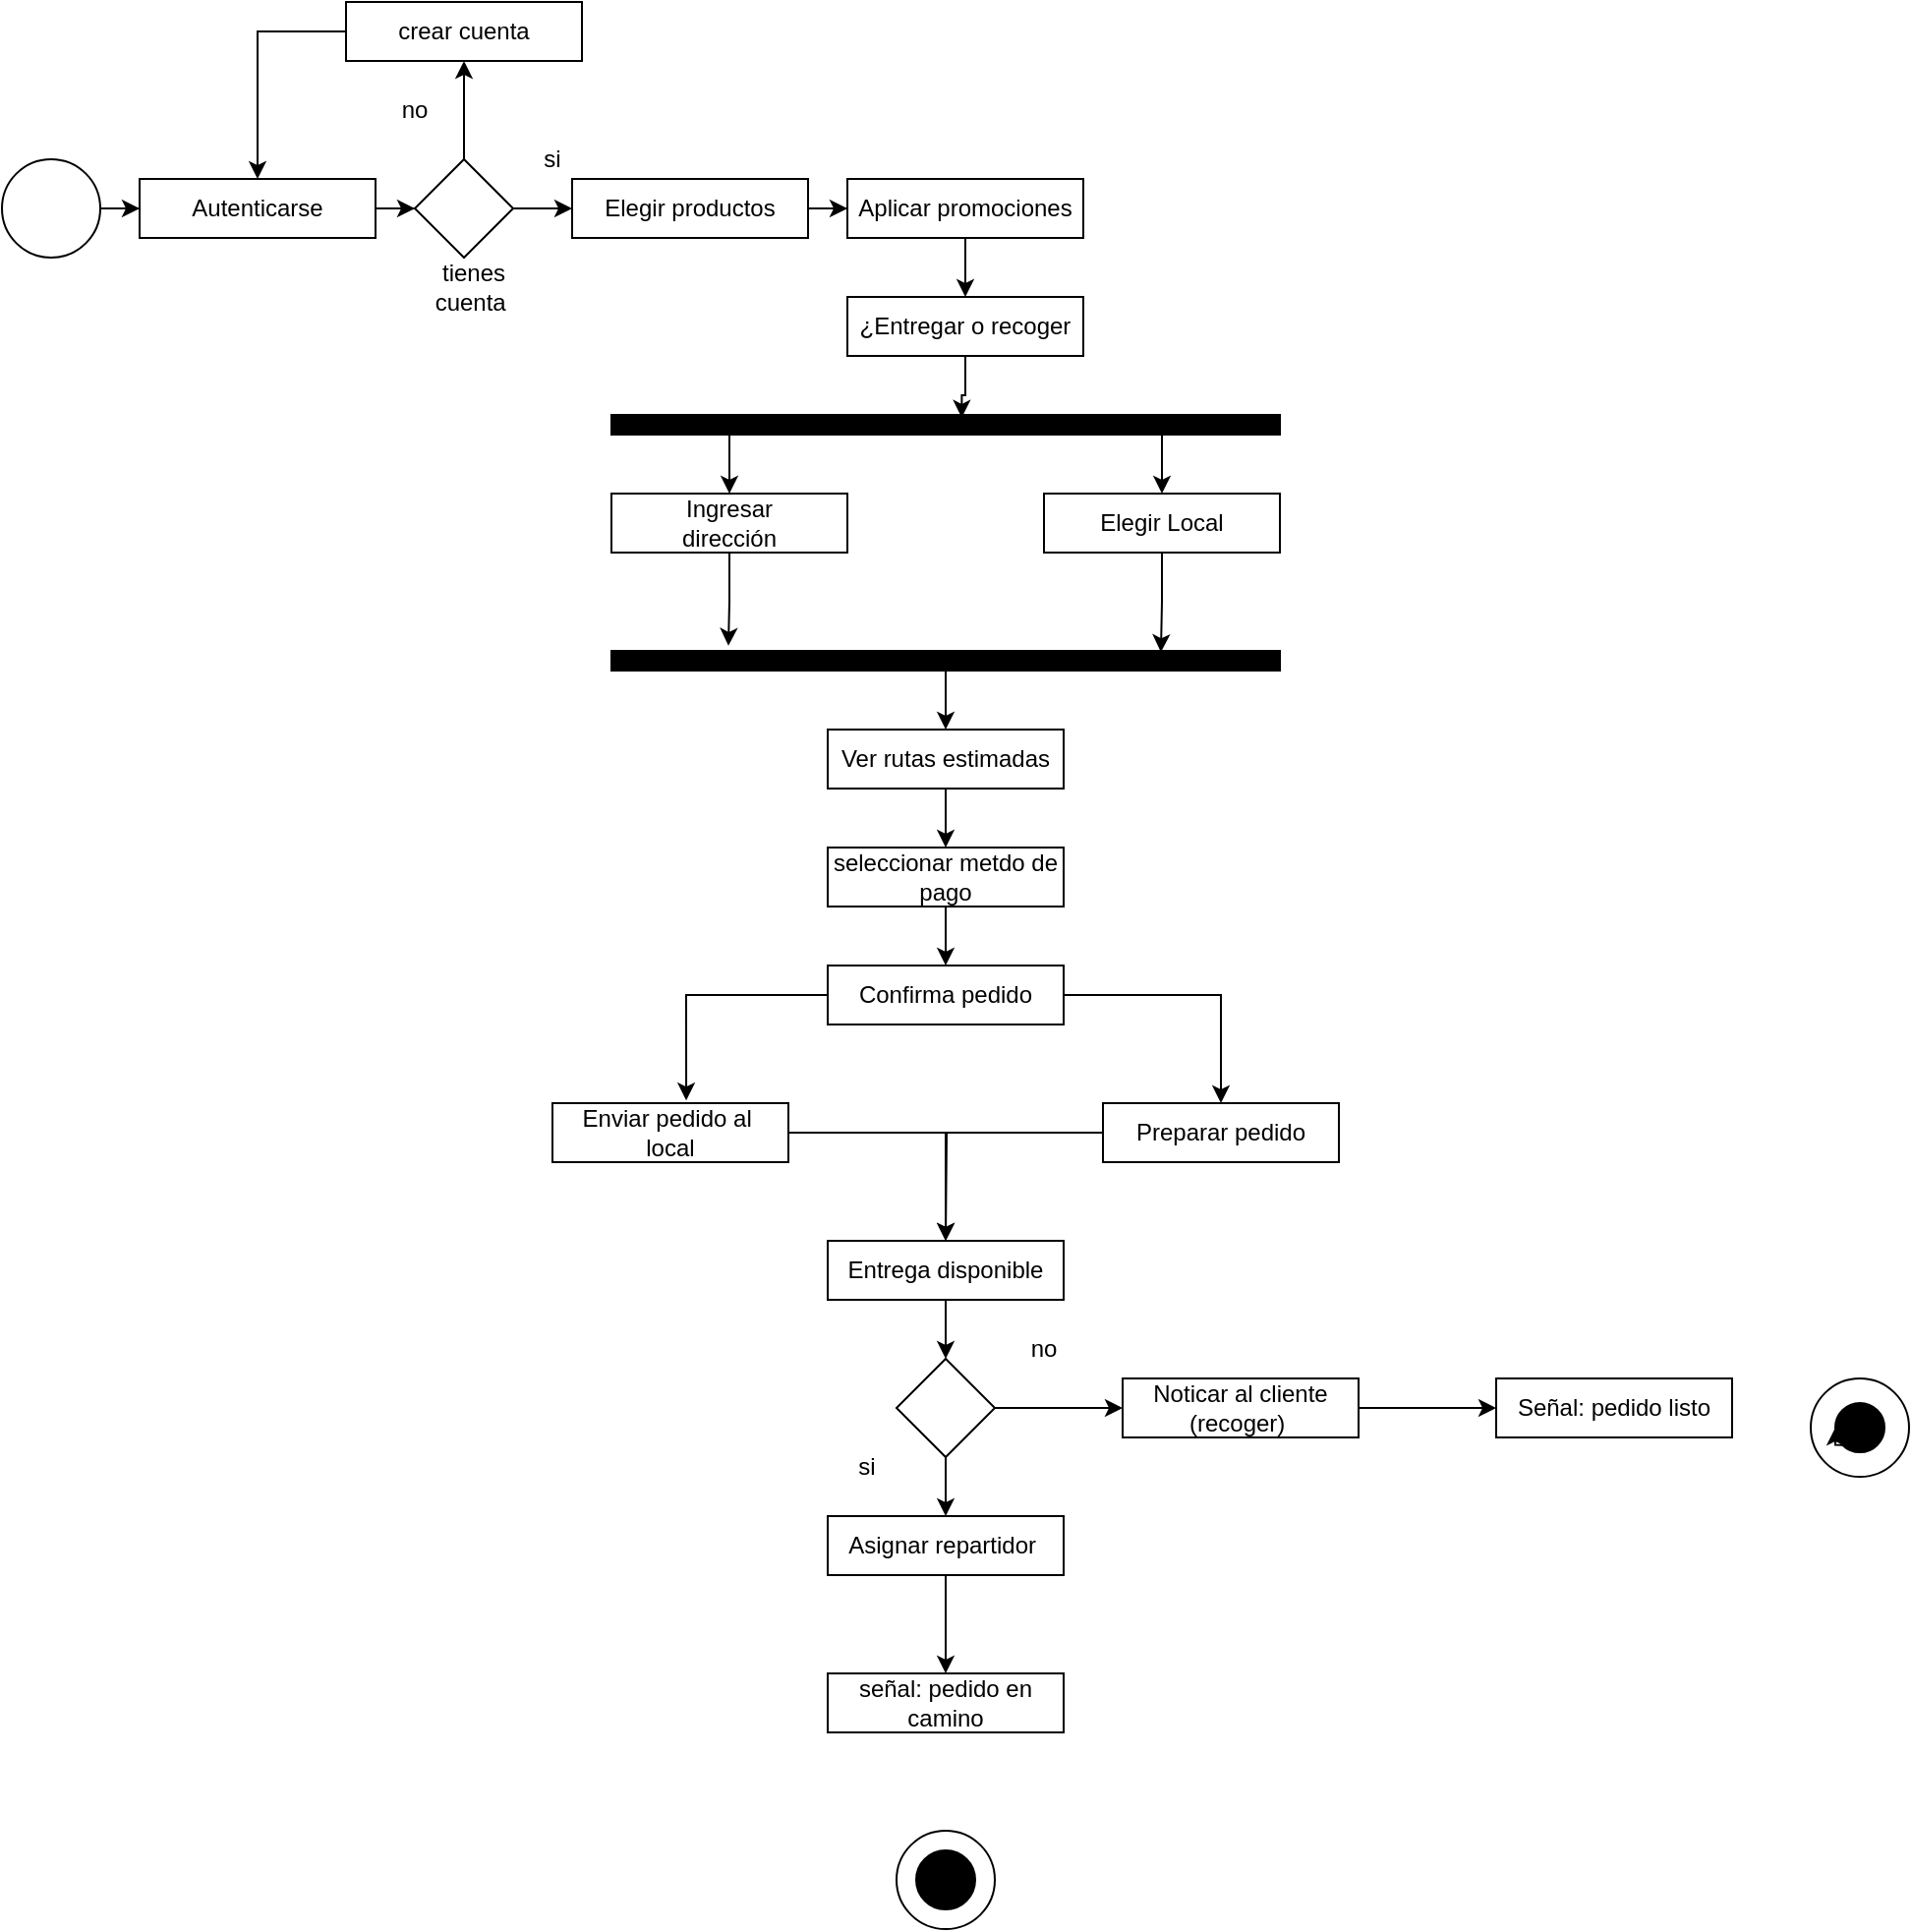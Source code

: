 <mxfile version="27.1.1">
  <diagram name="Página-1" id="Kt0-G9-pu2S5IJLWzsSu">
    <mxGraphModel dx="704" dy="289" grid="1" gridSize="10" guides="1" tooltips="1" connect="1" arrows="1" fold="1" page="1" pageScale="1" pageWidth="827" pageHeight="1169" math="0" shadow="0">
      <root>
        <mxCell id="0" />
        <mxCell id="1" parent="0" />
        <mxCell id="wVA7Wkhm2cO35BdKYhAX-78" value="" style="ellipse;whiteSpace=wrap;html=1;aspect=fixed;" vertex="1" parent="1">
          <mxGeometry x="1040" y="1220" width="50" height="50" as="geometry" />
        </mxCell>
        <mxCell id="wVA7Wkhm2cO35BdKYhAX-30" value="" style="edgeStyle=orthogonalEdgeStyle;rounded=0;orthogonalLoop=1;jettySize=auto;html=1;" edge="1" parent="1" source="wVA7Wkhm2cO35BdKYhAX-1" target="wVA7Wkhm2cO35BdKYhAX-12">
          <mxGeometry relative="1" as="geometry" />
        </mxCell>
        <mxCell id="wVA7Wkhm2cO35BdKYhAX-1" value="" style="ellipse;whiteSpace=wrap;html=1;aspect=fixed;" vertex="1" parent="1">
          <mxGeometry x="120" y="600" width="50" height="50" as="geometry" />
        </mxCell>
        <mxCell id="wVA7Wkhm2cO35BdKYhAX-35" value="" style="edgeStyle=orthogonalEdgeStyle;rounded=0;orthogonalLoop=1;jettySize=auto;html=1;" edge="1" parent="1" source="wVA7Wkhm2cO35BdKYhAX-12" target="wVA7Wkhm2cO35BdKYhAX-31">
          <mxGeometry relative="1" as="geometry" />
        </mxCell>
        <mxCell id="wVA7Wkhm2cO35BdKYhAX-12" value="Autenticarse" style="rounded=0;whiteSpace=wrap;html=1;" vertex="1" parent="1">
          <mxGeometry x="190" y="610" width="120" height="30" as="geometry" />
        </mxCell>
        <mxCell id="wVA7Wkhm2cO35BdKYhAX-56" style="edgeStyle=orthogonalEdgeStyle;rounded=0;orthogonalLoop=1;jettySize=auto;html=1;" edge="1" parent="1" source="wVA7Wkhm2cO35BdKYhAX-13">
          <mxGeometry relative="1" as="geometry">
            <mxPoint x="600" y="1150" as="targetPoint" />
          </mxGeometry>
        </mxCell>
        <mxCell id="wVA7Wkhm2cO35BdKYhAX-13" value="Preparar pedido" style="rounded=0;whiteSpace=wrap;html=1;" vertex="1" parent="1">
          <mxGeometry x="680" y="1080" width="120" height="30" as="geometry" />
        </mxCell>
        <mxCell id="wVA7Wkhm2cO35BdKYhAX-55" style="edgeStyle=orthogonalEdgeStyle;rounded=0;orthogonalLoop=1;jettySize=auto;html=1;entryX=0.5;entryY=0;entryDx=0;entryDy=0;" edge="1" parent="1" source="wVA7Wkhm2cO35BdKYhAX-14" target="wVA7Wkhm2cO35BdKYhAX-28">
          <mxGeometry relative="1" as="geometry" />
        </mxCell>
        <mxCell id="wVA7Wkhm2cO35BdKYhAX-14" value="Enviar pedido al&amp;nbsp;&lt;div&gt;local&lt;/div&gt;" style="rounded=0;whiteSpace=wrap;html=1;" vertex="1" parent="1">
          <mxGeometry x="400" y="1080" width="120" height="30" as="geometry" />
        </mxCell>
        <mxCell id="wVA7Wkhm2cO35BdKYhAX-66" value="" style="edgeStyle=orthogonalEdgeStyle;rounded=0;orthogonalLoop=1;jettySize=auto;html=1;" edge="1" parent="1" source="wVA7Wkhm2cO35BdKYhAX-15" target="wVA7Wkhm2cO35BdKYhAX-65">
          <mxGeometry relative="1" as="geometry" />
        </mxCell>
        <mxCell id="wVA7Wkhm2cO35BdKYhAX-15" value="seleccionar metdo de pago" style="rounded=0;whiteSpace=wrap;html=1;" vertex="1" parent="1">
          <mxGeometry x="540" y="950" width="120" height="30" as="geometry" />
        </mxCell>
        <mxCell id="wVA7Wkhm2cO35BdKYhAX-52" style="edgeStyle=orthogonalEdgeStyle;rounded=0;orthogonalLoop=1;jettySize=auto;html=1;entryX=0.5;entryY=0;entryDx=0;entryDy=0;" edge="1" parent="1" source="wVA7Wkhm2cO35BdKYhAX-16" target="wVA7Wkhm2cO35BdKYhAX-15">
          <mxGeometry relative="1" as="geometry" />
        </mxCell>
        <mxCell id="wVA7Wkhm2cO35BdKYhAX-16" value="Ver rutas estimadas" style="rounded=0;whiteSpace=wrap;html=1;" vertex="1" parent="1">
          <mxGeometry x="540" y="890" width="120" height="30" as="geometry" />
        </mxCell>
        <mxCell id="wVA7Wkhm2cO35BdKYhAX-17" value="Elegir Local" style="rounded=0;whiteSpace=wrap;html=1;" vertex="1" parent="1">
          <mxGeometry x="650" y="770" width="120" height="30" as="geometry" />
        </mxCell>
        <mxCell id="wVA7Wkhm2cO35BdKYhAX-18" value="Ingresar&lt;div&gt;dirección&lt;/div&gt;" style="rounded=0;whiteSpace=wrap;html=1;" vertex="1" parent="1">
          <mxGeometry x="430" y="770" width="120" height="30" as="geometry" />
        </mxCell>
        <mxCell id="wVA7Wkhm2cO35BdKYhAX-40" style="edgeStyle=orthogonalEdgeStyle;rounded=0;orthogonalLoop=1;jettySize=auto;html=1;" edge="1" parent="1" source="wVA7Wkhm2cO35BdKYhAX-20" target="wVA7Wkhm2cO35BdKYhAX-19">
          <mxGeometry relative="1" as="geometry" />
        </mxCell>
        <mxCell id="wVA7Wkhm2cO35BdKYhAX-20" value="Aplicar promociones" style="rounded=0;whiteSpace=wrap;html=1;" vertex="1" parent="1">
          <mxGeometry x="550" y="610" width="120" height="30" as="geometry" />
        </mxCell>
        <mxCell id="wVA7Wkhm2cO35BdKYhAX-38" value="" style="edgeStyle=orthogonalEdgeStyle;rounded=0;orthogonalLoop=1;jettySize=auto;html=1;" edge="1" parent="1" source="wVA7Wkhm2cO35BdKYhAX-21" target="wVA7Wkhm2cO35BdKYhAX-20">
          <mxGeometry relative="1" as="geometry" />
        </mxCell>
        <mxCell id="wVA7Wkhm2cO35BdKYhAX-21" value="Elegir productos" style="rounded=0;whiteSpace=wrap;html=1;" vertex="1" parent="1">
          <mxGeometry x="410" y="610" width="120" height="30" as="geometry" />
        </mxCell>
        <mxCell id="wVA7Wkhm2cO35BdKYhAX-24" value="Señal: pedido listo" style="rounded=0;whiteSpace=wrap;html=1;" vertex="1" parent="1">
          <mxGeometry x="880" y="1220" width="120" height="30" as="geometry" />
        </mxCell>
        <mxCell id="wVA7Wkhm2cO35BdKYhAX-25" value="señal: pedido en camino" style="rounded=0;whiteSpace=wrap;html=1;" vertex="1" parent="1">
          <mxGeometry x="540" y="1370" width="120" height="30" as="geometry" />
        </mxCell>
        <mxCell id="wVA7Wkhm2cO35BdKYhAX-62" style="edgeStyle=orthogonalEdgeStyle;rounded=0;orthogonalLoop=1;jettySize=auto;html=1;entryX=0.5;entryY=0;entryDx=0;entryDy=0;" edge="1" parent="1" source="wVA7Wkhm2cO35BdKYhAX-26" target="wVA7Wkhm2cO35BdKYhAX-25">
          <mxGeometry relative="1" as="geometry" />
        </mxCell>
        <mxCell id="wVA7Wkhm2cO35BdKYhAX-26" value="Asignar repartidor&amp;nbsp;" style="rounded=0;whiteSpace=wrap;html=1;" vertex="1" parent="1">
          <mxGeometry x="540" y="1290" width="120" height="30" as="geometry" />
        </mxCell>
        <mxCell id="wVA7Wkhm2cO35BdKYhAX-63" style="edgeStyle=orthogonalEdgeStyle;rounded=0;orthogonalLoop=1;jettySize=auto;html=1;entryX=0;entryY=0.5;entryDx=0;entryDy=0;" edge="1" parent="1" source="wVA7Wkhm2cO35BdKYhAX-27" target="wVA7Wkhm2cO35BdKYhAX-24">
          <mxGeometry relative="1" as="geometry" />
        </mxCell>
        <mxCell id="wVA7Wkhm2cO35BdKYhAX-27" value="Noticar al cliente&lt;div&gt;(recoger)&amp;nbsp;&lt;/div&gt;" style="rounded=0;whiteSpace=wrap;html=1;" vertex="1" parent="1">
          <mxGeometry x="690" y="1220" width="120" height="30" as="geometry" />
        </mxCell>
        <mxCell id="wVA7Wkhm2cO35BdKYhAX-61" style="edgeStyle=orthogonalEdgeStyle;rounded=0;orthogonalLoop=1;jettySize=auto;html=1;entryX=0.5;entryY=0;entryDx=0;entryDy=0;" edge="1" parent="1" source="wVA7Wkhm2cO35BdKYhAX-28" target="wVA7Wkhm2cO35BdKYhAX-57">
          <mxGeometry relative="1" as="geometry" />
        </mxCell>
        <mxCell id="wVA7Wkhm2cO35BdKYhAX-28" value="Entrega disponible" style="rounded=0;whiteSpace=wrap;html=1;" vertex="1" parent="1">
          <mxGeometry x="540" y="1150" width="120" height="30" as="geometry" />
        </mxCell>
        <mxCell id="wVA7Wkhm2cO35BdKYhAX-42" style="edgeStyle=orthogonalEdgeStyle;rounded=0;orthogonalLoop=1;jettySize=auto;html=1;entryX=0.5;entryY=0;entryDx=0;entryDy=0;" edge="1" parent="1" source="wVA7Wkhm2cO35BdKYhAX-29" target="wVA7Wkhm2cO35BdKYhAX-18">
          <mxGeometry relative="1" as="geometry">
            <Array as="points">
              <mxPoint x="520" y="740" />
              <mxPoint x="520" y="740" />
            </Array>
          </mxGeometry>
        </mxCell>
        <mxCell id="wVA7Wkhm2cO35BdKYhAX-43" style="edgeStyle=orthogonalEdgeStyle;rounded=0;orthogonalLoop=1;jettySize=auto;html=1;entryX=0.5;entryY=0;entryDx=0;entryDy=0;" edge="1" parent="1" source="wVA7Wkhm2cO35BdKYhAX-29" target="wVA7Wkhm2cO35BdKYhAX-17">
          <mxGeometry relative="1" as="geometry">
            <Array as="points">
              <mxPoint x="690" y="740" />
              <mxPoint x="690" y="740" />
            </Array>
          </mxGeometry>
        </mxCell>
        <mxCell id="wVA7Wkhm2cO35BdKYhAX-29" value="" style="rounded=0;whiteSpace=wrap;html=1;fillColor=#000000;" vertex="1" parent="1">
          <mxGeometry x="430" y="730" width="340" height="10" as="geometry" />
        </mxCell>
        <mxCell id="wVA7Wkhm2cO35BdKYhAX-36" value="" style="edgeStyle=orthogonalEdgeStyle;rounded=0;orthogonalLoop=1;jettySize=auto;html=1;" edge="1" parent="1" source="wVA7Wkhm2cO35BdKYhAX-31" target="wVA7Wkhm2cO35BdKYhAX-32">
          <mxGeometry relative="1" as="geometry" />
        </mxCell>
        <mxCell id="wVA7Wkhm2cO35BdKYhAX-37" value="" style="edgeStyle=orthogonalEdgeStyle;rounded=0;orthogonalLoop=1;jettySize=auto;html=1;" edge="1" parent="1" source="wVA7Wkhm2cO35BdKYhAX-31" target="wVA7Wkhm2cO35BdKYhAX-21">
          <mxGeometry relative="1" as="geometry" />
        </mxCell>
        <mxCell id="wVA7Wkhm2cO35BdKYhAX-31" value="" style="rhombus;whiteSpace=wrap;html=1;" vertex="1" parent="1">
          <mxGeometry x="330" y="600" width="50" height="50" as="geometry" />
        </mxCell>
        <mxCell id="wVA7Wkhm2cO35BdKYhAX-33" style="edgeStyle=orthogonalEdgeStyle;rounded=0;orthogonalLoop=1;jettySize=auto;html=1;entryX=0.5;entryY=0;entryDx=0;entryDy=0;" edge="1" parent="1" source="wVA7Wkhm2cO35BdKYhAX-32" target="wVA7Wkhm2cO35BdKYhAX-12">
          <mxGeometry relative="1" as="geometry">
            <Array as="points">
              <mxPoint x="250" y="535" />
            </Array>
          </mxGeometry>
        </mxCell>
        <mxCell id="wVA7Wkhm2cO35BdKYhAX-32" value="crear cuenta" style="rounded=0;whiteSpace=wrap;html=1;" vertex="1" parent="1">
          <mxGeometry x="295" y="520" width="120" height="30" as="geometry" />
        </mxCell>
        <mxCell id="wVA7Wkhm2cO35BdKYhAX-41" style="edgeStyle=orthogonalEdgeStyle;rounded=0;orthogonalLoop=1;jettySize=auto;html=1;entryX=0.524;entryY=0.14;entryDx=0;entryDy=0;entryPerimeter=0;" edge="1" parent="1" source="wVA7Wkhm2cO35BdKYhAX-19" target="wVA7Wkhm2cO35BdKYhAX-29">
          <mxGeometry relative="1" as="geometry" />
        </mxCell>
        <mxCell id="wVA7Wkhm2cO35BdKYhAX-51" value="" style="edgeStyle=orthogonalEdgeStyle;rounded=0;orthogonalLoop=1;jettySize=auto;html=1;" edge="1" parent="1" source="wVA7Wkhm2cO35BdKYhAX-44" target="wVA7Wkhm2cO35BdKYhAX-16">
          <mxGeometry relative="1" as="geometry" />
        </mxCell>
        <mxCell id="wVA7Wkhm2cO35BdKYhAX-44" value="" style="rounded=0;whiteSpace=wrap;html=1;fillColor=#000000;" vertex="1" parent="1">
          <mxGeometry x="430" y="850" width="340" height="10" as="geometry" />
        </mxCell>
        <mxCell id="wVA7Wkhm2cO35BdKYhAX-49" style="edgeStyle=orthogonalEdgeStyle;rounded=0;orthogonalLoop=1;jettySize=auto;html=1;entryX=0.175;entryY=-0.26;entryDx=0;entryDy=0;entryPerimeter=0;" edge="1" parent="1" source="wVA7Wkhm2cO35BdKYhAX-18" target="wVA7Wkhm2cO35BdKYhAX-44">
          <mxGeometry relative="1" as="geometry" />
        </mxCell>
        <mxCell id="wVA7Wkhm2cO35BdKYhAX-50" style="edgeStyle=orthogonalEdgeStyle;rounded=0;orthogonalLoop=1;jettySize=auto;html=1;entryX=0.822;entryY=0.06;entryDx=0;entryDy=0;entryPerimeter=0;" edge="1" parent="1" source="wVA7Wkhm2cO35BdKYhAX-17" target="wVA7Wkhm2cO35BdKYhAX-44">
          <mxGeometry relative="1" as="geometry" />
        </mxCell>
        <mxCell id="wVA7Wkhm2cO35BdKYhAX-59" style="edgeStyle=orthogonalEdgeStyle;rounded=0;orthogonalLoop=1;jettySize=auto;html=1;entryX=0;entryY=0.5;entryDx=0;entryDy=0;" edge="1" parent="1" source="wVA7Wkhm2cO35BdKYhAX-57" target="wVA7Wkhm2cO35BdKYhAX-27">
          <mxGeometry relative="1" as="geometry" />
        </mxCell>
        <mxCell id="wVA7Wkhm2cO35BdKYhAX-60" value="" style="edgeStyle=orthogonalEdgeStyle;rounded=0;orthogonalLoop=1;jettySize=auto;html=1;" edge="1" parent="1" source="wVA7Wkhm2cO35BdKYhAX-57" target="wVA7Wkhm2cO35BdKYhAX-26">
          <mxGeometry relative="1" as="geometry" />
        </mxCell>
        <mxCell id="wVA7Wkhm2cO35BdKYhAX-57" value="" style="rhombus;whiteSpace=wrap;html=1;" vertex="1" parent="1">
          <mxGeometry x="575" y="1210" width="50" height="50" as="geometry" />
        </mxCell>
        <mxCell id="wVA7Wkhm2cO35BdKYhAX-19" value="¿Entregar o recoger" style="rounded=0;whiteSpace=wrap;html=1;" vertex="1" parent="1">
          <mxGeometry x="550" y="670" width="120" height="30" as="geometry" />
        </mxCell>
        <mxCell id="wVA7Wkhm2cO35BdKYhAX-68" style="edgeStyle=orthogonalEdgeStyle;rounded=0;orthogonalLoop=1;jettySize=auto;html=1;" edge="1" parent="1" source="wVA7Wkhm2cO35BdKYhAX-65" target="wVA7Wkhm2cO35BdKYhAX-13">
          <mxGeometry relative="1" as="geometry" />
        </mxCell>
        <mxCell id="wVA7Wkhm2cO35BdKYhAX-65" value="Confirma pedido" style="rounded=0;whiteSpace=wrap;html=1;" vertex="1" parent="1">
          <mxGeometry x="540" y="1010" width="120" height="30" as="geometry" />
        </mxCell>
        <mxCell id="wVA7Wkhm2cO35BdKYhAX-67" style="edgeStyle=orthogonalEdgeStyle;rounded=0;orthogonalLoop=1;jettySize=auto;html=1;entryX=0.567;entryY=-0.047;entryDx=0;entryDy=0;entryPerimeter=0;" edge="1" parent="1" source="wVA7Wkhm2cO35BdKYhAX-65" target="wVA7Wkhm2cO35BdKYhAX-14">
          <mxGeometry relative="1" as="geometry" />
        </mxCell>
        <mxCell id="wVA7Wkhm2cO35BdKYhAX-69" value="si" style="text;html=1;align=center;verticalAlign=middle;whiteSpace=wrap;rounded=0;" vertex="1" parent="1">
          <mxGeometry x="530" y="1250" width="60" height="30" as="geometry" />
        </mxCell>
        <mxCell id="wVA7Wkhm2cO35BdKYhAX-70" value="no" style="text;html=1;align=center;verticalAlign=middle;whiteSpace=wrap;rounded=0;" vertex="1" parent="1">
          <mxGeometry x="620" y="1190" width="60" height="30" as="geometry" />
        </mxCell>
        <mxCell id="wVA7Wkhm2cO35BdKYhAX-71" value="si" style="text;html=1;align=center;verticalAlign=middle;whiteSpace=wrap;rounded=0;" vertex="1" parent="1">
          <mxGeometry x="370" y="585" width="60" height="30" as="geometry" />
        </mxCell>
        <mxCell id="wVA7Wkhm2cO35BdKYhAX-72" value="no" style="text;html=1;align=center;verticalAlign=middle;whiteSpace=wrap;rounded=0;" vertex="1" parent="1">
          <mxGeometry x="300" y="560" width="60" height="30" as="geometry" />
        </mxCell>
        <mxCell id="wVA7Wkhm2cO35BdKYhAX-74" value="tienes cuenta&amp;nbsp;" style="text;html=1;align=center;verticalAlign=middle;whiteSpace=wrap;rounded=0;" vertex="1" parent="1">
          <mxGeometry x="330" y="650" width="60" height="30" as="geometry" />
        </mxCell>
        <mxCell id="wVA7Wkhm2cO35BdKYhAX-75" value="" style="ellipse;whiteSpace=wrap;html=1;aspect=fixed;" vertex="1" parent="1">
          <mxGeometry x="575" y="1450" width="50" height="50" as="geometry" />
        </mxCell>
        <mxCell id="wVA7Wkhm2cO35BdKYhAX-76" value="" style="ellipse;whiteSpace=wrap;html=1;aspect=fixed;fillColor=#000000;" vertex="1" parent="1">
          <mxGeometry x="1052.5" y="1232.5" width="25" height="25" as="geometry" />
        </mxCell>
        <mxCell id="wVA7Wkhm2cO35BdKYhAX-77" value="" style="ellipse;whiteSpace=wrap;html=1;aspect=fixed;fillColor=#000000;" vertex="1" parent="1">
          <mxGeometry x="585" y="1460" width="30" height="30" as="geometry" />
        </mxCell>
        <mxCell id="wVA7Wkhm2cO35BdKYhAX-79" style="edgeStyle=orthogonalEdgeStyle;rounded=0;orthogonalLoop=1;jettySize=auto;html=1;exitX=0;exitY=1;exitDx=0;exitDy=0;entryX=0;entryY=0.5;entryDx=0;entryDy=0;" edge="1" parent="1" source="wVA7Wkhm2cO35BdKYhAX-76" target="wVA7Wkhm2cO35BdKYhAX-76">
          <mxGeometry relative="1" as="geometry" />
        </mxCell>
      </root>
    </mxGraphModel>
  </diagram>
</mxfile>
